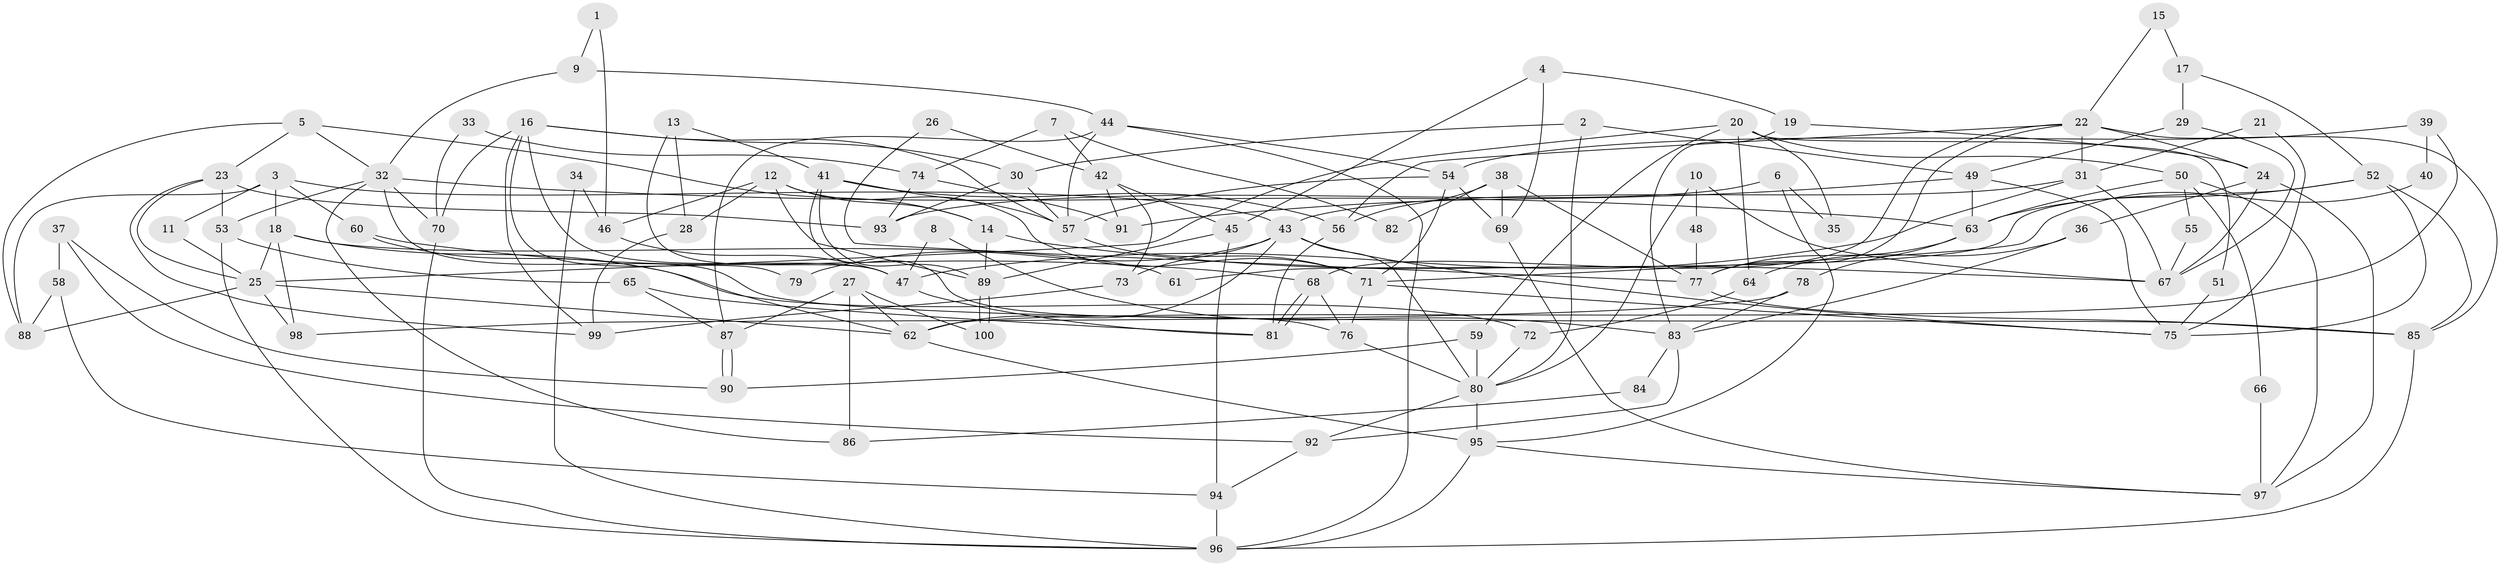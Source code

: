 // Generated by graph-tools (version 1.1) at 2025/38/02/21/25 10:38:59]
// undirected, 100 vertices, 200 edges
graph export_dot {
graph [start="1"]
  node [color=gray90,style=filled];
  1;
  2;
  3;
  4;
  5;
  6;
  7;
  8;
  9;
  10;
  11;
  12;
  13;
  14;
  15;
  16;
  17;
  18;
  19;
  20;
  21;
  22;
  23;
  24;
  25;
  26;
  27;
  28;
  29;
  30;
  31;
  32;
  33;
  34;
  35;
  36;
  37;
  38;
  39;
  40;
  41;
  42;
  43;
  44;
  45;
  46;
  47;
  48;
  49;
  50;
  51;
  52;
  53;
  54;
  55;
  56;
  57;
  58;
  59;
  60;
  61;
  62;
  63;
  64;
  65;
  66;
  67;
  68;
  69;
  70;
  71;
  72;
  73;
  74;
  75;
  76;
  77;
  78;
  79;
  80;
  81;
  82;
  83;
  84;
  85;
  86;
  87;
  88;
  89;
  90;
  91;
  92;
  93;
  94;
  95;
  96;
  97;
  98;
  99;
  100;
  1 -- 9;
  1 -- 46;
  2 -- 30;
  2 -- 80;
  2 -- 49;
  3 -- 18;
  3 -- 88;
  3 -- 11;
  3 -- 43;
  3 -- 60;
  4 -- 69;
  4 -- 45;
  4 -- 19;
  5 -- 88;
  5 -- 32;
  5 -- 14;
  5 -- 23;
  6 -- 95;
  6 -- 93;
  6 -- 35;
  7 -- 74;
  7 -- 42;
  7 -- 82;
  8 -- 47;
  8 -- 83;
  9 -- 32;
  9 -- 44;
  10 -- 80;
  10 -- 67;
  10 -- 48;
  11 -- 25;
  12 -- 89;
  12 -- 71;
  12 -- 14;
  12 -- 28;
  12 -- 46;
  13 -- 41;
  13 -- 28;
  13 -- 47;
  14 -- 67;
  14 -- 89;
  15 -- 22;
  15 -- 17;
  16 -- 57;
  16 -- 70;
  16 -- 30;
  16 -- 47;
  16 -- 79;
  16 -- 99;
  17 -- 52;
  17 -- 29;
  18 -- 25;
  18 -- 98;
  18 -- 61;
  18 -- 72;
  19 -- 24;
  19 -- 83;
  20 -- 25;
  20 -- 50;
  20 -- 35;
  20 -- 51;
  20 -- 59;
  20 -- 64;
  21 -- 31;
  21 -- 75;
  22 -- 56;
  22 -- 31;
  22 -- 24;
  22 -- 68;
  22 -- 77;
  22 -- 85;
  23 -- 53;
  23 -- 25;
  23 -- 93;
  23 -- 99;
  24 -- 67;
  24 -- 36;
  24 -- 97;
  25 -- 62;
  25 -- 88;
  25 -- 98;
  26 -- 77;
  26 -- 42;
  27 -- 62;
  27 -- 87;
  27 -- 86;
  27 -- 100;
  28 -- 99;
  29 -- 49;
  29 -- 67;
  30 -- 57;
  30 -- 93;
  31 -- 47;
  31 -- 43;
  31 -- 67;
  32 -- 63;
  32 -- 85;
  32 -- 53;
  32 -- 70;
  32 -- 86;
  33 -- 70;
  33 -- 74;
  34 -- 96;
  34 -- 46;
  36 -- 64;
  36 -- 83;
  37 -- 92;
  37 -- 90;
  37 -- 58;
  38 -- 56;
  38 -- 69;
  38 -- 77;
  38 -- 82;
  39 -- 62;
  39 -- 54;
  39 -- 40;
  40 -- 71;
  41 -- 89;
  41 -- 76;
  41 -- 56;
  41 -- 57;
  42 -- 45;
  42 -- 73;
  42 -- 91;
  43 -- 80;
  43 -- 62;
  43 -- 73;
  43 -- 75;
  43 -- 79;
  44 -- 96;
  44 -- 57;
  44 -- 54;
  44 -- 87;
  45 -- 89;
  45 -- 94;
  46 -- 47;
  47 -- 81;
  48 -- 77;
  49 -- 75;
  49 -- 63;
  49 -- 91;
  50 -- 97;
  50 -- 63;
  50 -- 55;
  50 -- 66;
  51 -- 75;
  52 -- 85;
  52 -- 63;
  52 -- 61;
  52 -- 75;
  53 -- 65;
  53 -- 96;
  54 -- 71;
  54 -- 57;
  54 -- 69;
  55 -- 67;
  56 -- 81;
  57 -- 71;
  58 -- 94;
  58 -- 88;
  59 -- 80;
  59 -- 90;
  60 -- 68;
  60 -- 62;
  62 -- 95;
  63 -- 77;
  63 -- 78;
  64 -- 72;
  65 -- 87;
  65 -- 81;
  66 -- 97;
  68 -- 81;
  68 -- 81;
  68 -- 76;
  69 -- 97;
  70 -- 96;
  71 -- 75;
  71 -- 76;
  72 -- 80;
  73 -- 99;
  74 -- 93;
  74 -- 91;
  76 -- 80;
  77 -- 85;
  78 -- 83;
  78 -- 98;
  80 -- 95;
  80 -- 92;
  83 -- 84;
  83 -- 92;
  84 -- 86;
  85 -- 96;
  87 -- 90;
  87 -- 90;
  89 -- 100;
  89 -- 100;
  92 -- 94;
  94 -- 96;
  95 -- 96;
  95 -- 97;
}
